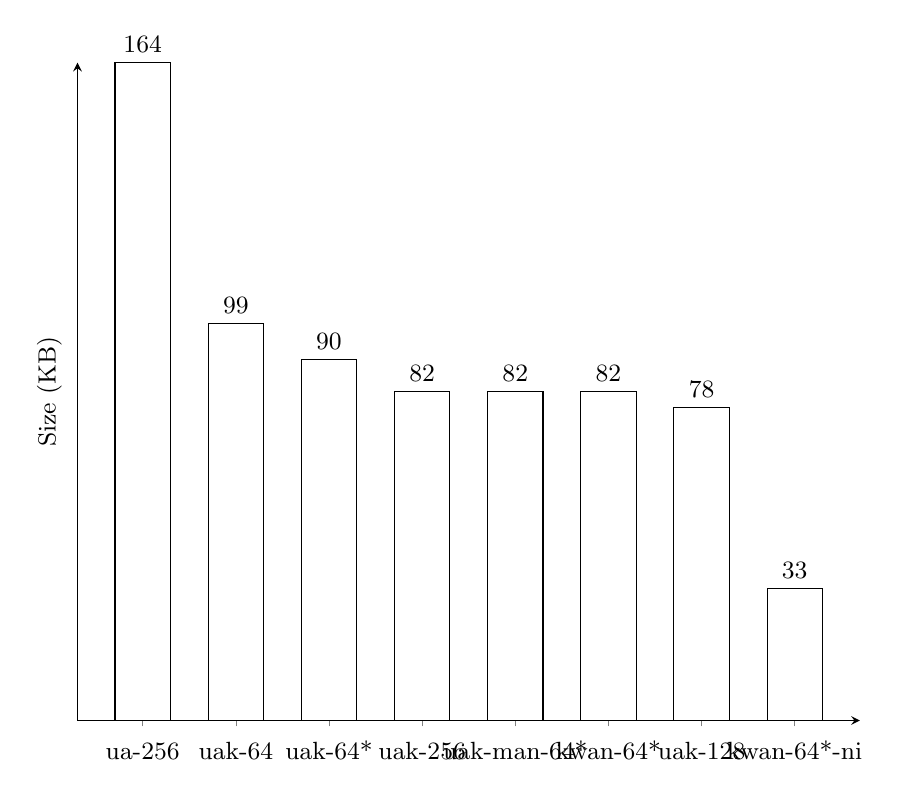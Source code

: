   \begin{tikzpicture}[font=\small]
    \begin{axis}[
      ybar,
      bar width=20pt,
      width = .95\linewidth,
      ylabel={Size (KB)},
      ymin=0,
      ytick=\empty,
      xtick=data,
      axis x line=bottom,
      axis y line=left,
      enlarge x limits=0.1,
      symbolic x coords={ua-256,uak-64,uak-64*,uak-256,uak-man-64*,kwan-64*,uak-128,kwan-64*-ni},
      xticklabel style={anchor=base,yshift=-\baselineskip},
      nodes near coords={\pgfmathprintnumber\pgfplotspointmeta}
    ]

      \addplot[fill=white] coordinates {
       (ua-256,164)
       (uak-64,99)
       (uak-64*,90)
       (uak-256,82)
       (uak-man-64*,82)
       (kwan-64*,82)
       (uak-128,78)
       (kwan-64*-ni,33)
      };
    \end{axis}
  \end{tikzpicture}

